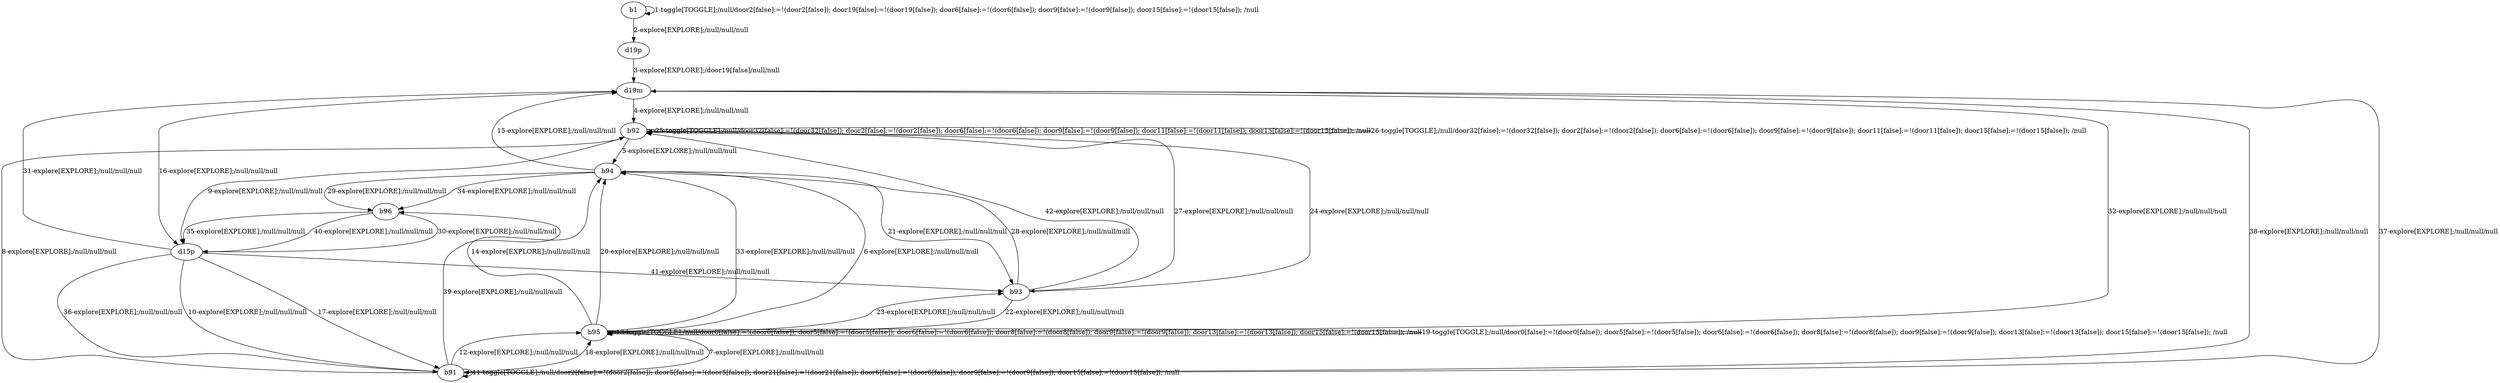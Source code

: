 # Total number of goals covered by this test: 2
# b92 --> b93
# b92 --> b92

digraph g {
"b1" -> "b1" [label = "1-toggle[TOGGLE];/null/door2[false]:=!(door2[false]); door19[false]:=!(door19[false]); door6[false]:=!(door6[false]); door9[false]:=!(door9[false]); door15[false]:=!(door15[false]); /null"];
"b1" -> "d19p" [label = "2-explore[EXPLORE];/null/null/null"];
"d19p" -> "d19m" [label = "3-explore[EXPLORE];/door19[false]/null/null"];
"d19m" -> "b92" [label = "4-explore[EXPLORE];/null/null/null"];
"b92" -> "b94" [label = "5-explore[EXPLORE];/null/null/null"];
"b94" -> "b95" [label = "6-explore[EXPLORE];/null/null/null"];
"b95" -> "b91" [label = "7-explore[EXPLORE];/null/null/null"];
"b91" -> "b92" [label = "8-explore[EXPLORE];/null/null/null"];
"b92" -> "d15p" [label = "9-explore[EXPLORE];/null/null/null"];
"d15p" -> "b91" [label = "10-explore[EXPLORE];/null/null/null"];
"b91" -> "b91" [label = "11-toggle[TOGGLE];/null/door2[false]:=!(door2[false]); door5[false]:=!(door5[false]); door21[false]:=!(door21[false]); door6[false]:=!(door6[false]); door9[false]:=!(door9[false]); door15[false]:=!(door15[false]); /null"];
"b91" -> "b95" [label = "12-explore[EXPLORE];/null/null/null"];
"b95" -> "b95" [label = "13-toggle[TOGGLE];/null/door0[false]:=!(door0[false]); door5[false]:=!(door5[false]); door6[false]:=!(door6[false]); door8[false]:=!(door8[false]); door9[false]:=!(door9[false]); door13[false]:=!(door13[false]); door15[false]:=!(door15[false]); /null"];
"b95" -> "b94" [label = "14-explore[EXPLORE];/null/null/null"];
"b94" -> "d19m" [label = "15-explore[EXPLORE];/null/null/null"];
"d19m" -> "d15p" [label = "16-explore[EXPLORE];/null/null/null"];
"d15p" -> "b91" [label = "17-explore[EXPLORE];/null/null/null"];
"b91" -> "b95" [label = "18-explore[EXPLORE];/null/null/null"];
"b95" -> "b95" [label = "19-toggle[TOGGLE];/null/door0[false]:=!(door0[false]); door5[false]:=!(door5[false]); door6[false]:=!(door6[false]); door8[false]:=!(door8[false]); door9[false]:=!(door9[false]); door13[false]:=!(door13[false]); door15[false]:=!(door15[false]); /null"];
"b95" -> "b94" [label = "20-explore[EXPLORE];/null/null/null"];
"b94" -> "b93" [label = "21-explore[EXPLORE];/null/null/null"];
"b93" -> "b95" [label = "22-explore[EXPLORE];/null/null/null"];
"b95" -> "b93" [label = "23-explore[EXPLORE];/null/null/null"];
"b93" -> "b92" [label = "24-explore[EXPLORE];/null/null/null"];
"b92" -> "b92" [label = "25-toggle[TOGGLE];/null/door32[false]:=!(door32[false]); door2[false]:=!(door2[false]); door6[false]:=!(door6[false]); door9[false]:=!(door9[false]); door11[false]:=!(door11[false]); door15[false]:=!(door15[false]); /null"];
"b92" -> "b92" [label = "26-toggle[TOGGLE];/null/door32[false]:=!(door32[false]); door2[false]:=!(door2[false]); door6[false]:=!(door6[false]); door9[false]:=!(door9[false]); door11[false]:=!(door11[false]); door15[false]:=!(door15[false]); /null"];
"b92" -> "b93" [label = "27-explore[EXPLORE];/null/null/null"];
"b93" -> "b94" [label = "28-explore[EXPLORE];/null/null/null"];
"b94" -> "b96" [label = "29-explore[EXPLORE];/null/null/null"];
"b96" -> "d15p" [label = "30-explore[EXPLORE];/null/null/null"];
"d15p" -> "d19m" [label = "31-explore[EXPLORE];/null/null/null"];
"d19m" -> "b95" [label = "32-explore[EXPLORE];/null/null/null"];
"b95" -> "b94" [label = "33-explore[EXPLORE];/null/null/null"];
"b94" -> "b96" [label = "34-explore[EXPLORE];/null/null/null"];
"b96" -> "d15p" [label = "35-explore[EXPLORE];/null/null/null"];
"d15p" -> "b91" [label = "36-explore[EXPLORE];/null/null/null"];
"b91" -> "d19m" [label = "37-explore[EXPLORE];/null/null/null"];
"d19m" -> "b91" [label = "38-explore[EXPLORE];/null/null/null"];
"b91" -> "b96" [label = "39-explore[EXPLORE];/null/null/null"];
"b96" -> "d15p" [label = "40-explore[EXPLORE];/null/null/null"];
"d15p" -> "b93" [label = "41-explore[EXPLORE];/null/null/null"];
"b93" -> "b92" [label = "42-explore[EXPLORE];/null/null/null"];
}